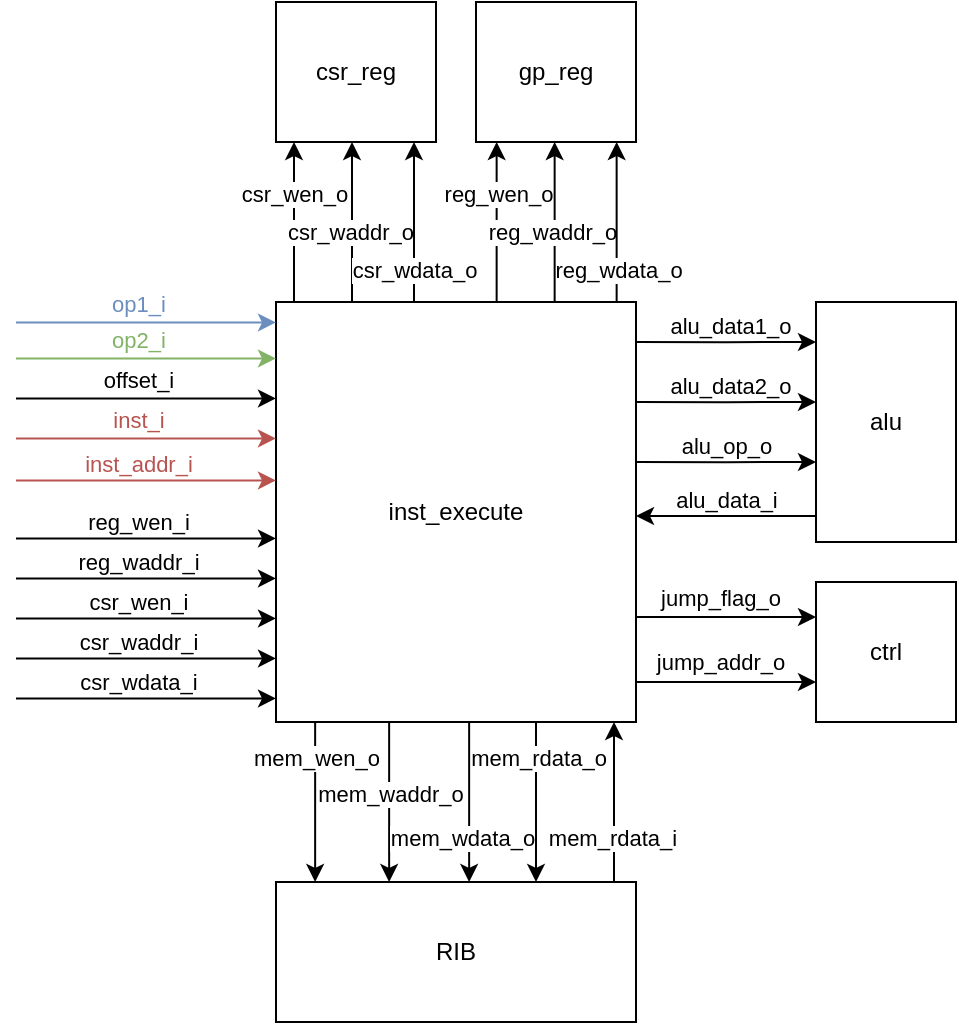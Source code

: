 <mxfile version="24.7.5">
  <diagram name="第 1 页" id="pL91bi9Go7zP24jj9Hu1">
    <mxGraphModel dx="960" dy="996" grid="1" gridSize="10" guides="1" tooltips="1" connect="1" arrows="1" fold="1" page="1" pageScale="1" pageWidth="827" pageHeight="1169" math="0" shadow="0">
      <root>
        <mxCell id="0" />
        <mxCell id="1" parent="0" />
        <mxCell id="Cx_R8YavA6_PTmJeuPWY-49" style="edgeStyle=orthogonalEdgeStyle;rounded=0;orthogonalLoop=1;jettySize=auto;html=1;exitX=1;exitY=0.75;exitDx=0;exitDy=0;entryX=0;entryY=0.25;entryDx=0;entryDy=0;" edge="1" parent="1" source="4CxefuWo_c8KhToSePK6-2" target="Cx_R8YavA6_PTmJeuPWY-48">
          <mxGeometry relative="1" as="geometry" />
        </mxCell>
        <mxCell id="Cx_R8YavA6_PTmJeuPWY-50" value="jump_flag_o" style="edgeLabel;html=1;align=center;verticalAlign=middle;resizable=0;points=[];" vertex="1" connectable="0" parent="Cx_R8YavA6_PTmJeuPWY-49">
          <mxGeometry x="-0.067" y="1" relative="1" as="geometry">
            <mxPoint y="-9" as="offset" />
          </mxGeometry>
        </mxCell>
        <mxCell id="4CxefuWo_c8KhToSePK6-2" value="inst_execute" style="rounded=0;whiteSpace=wrap;html=1;" parent="1" vertex="1">
          <mxGeometry x="510" y="480" width="180" height="210" as="geometry" />
        </mxCell>
        <mxCell id="keUReCoGRjk8XPbMsIGI-51" style="edgeStyle=orthogonalEdgeStyle;rounded=0;orthogonalLoop=1;jettySize=auto;html=1;exitX=1;exitY=0.5;exitDx=0;exitDy=0;entryX=0;entryY=0.5;entryDx=0;entryDy=0;fillColor=#dae8fc;strokeColor=#6c8ebf;" parent="1" edge="1">
          <mxGeometry relative="1" as="geometry">
            <mxPoint x="380" y="490.23" as="sourcePoint" />
            <mxPoint x="510" y="490.23" as="targetPoint" />
          </mxGeometry>
        </mxCell>
        <mxCell id="keUReCoGRjk8XPbMsIGI-52" value="&lt;font color=&quot;#6c8ebf&quot;&gt;op1_i&lt;/font&gt;" style="edgeLabel;html=1;align=center;verticalAlign=middle;resizable=0;points=[];" parent="keUReCoGRjk8XPbMsIGI-51" vertex="1" connectable="0">
          <mxGeometry x="0.234" y="2" relative="1" as="geometry">
            <mxPoint x="-19" y="-7" as="offset" />
          </mxGeometry>
        </mxCell>
        <mxCell id="keUReCoGRjk8XPbMsIGI-53" style="edgeStyle=orthogonalEdgeStyle;rounded=0;orthogonalLoop=1;jettySize=auto;html=1;entryX=0;entryY=0.5;entryDx=0;entryDy=0;" parent="1" edge="1">
          <mxGeometry relative="1" as="geometry">
            <mxPoint x="380" y="528.23" as="sourcePoint" />
            <mxPoint x="510" y="528.23" as="targetPoint" />
          </mxGeometry>
        </mxCell>
        <mxCell id="keUReCoGRjk8XPbMsIGI-54" value="offset_i" style="edgeLabel;html=1;align=center;verticalAlign=middle;resizable=0;points=[];" parent="keUReCoGRjk8XPbMsIGI-53" vertex="1" connectable="0">
          <mxGeometry x="-0.016" y="-2" relative="1" as="geometry">
            <mxPoint x="-3" y="-11" as="offset" />
          </mxGeometry>
        </mxCell>
        <mxCell id="keUReCoGRjk8XPbMsIGI-55" style="edgeStyle=orthogonalEdgeStyle;rounded=0;orthogonalLoop=1;jettySize=auto;html=1;exitX=1;exitY=0.5;exitDx=0;exitDy=0;entryX=0;entryY=0.5;entryDx=0;entryDy=0;fillColor=#d5e8d4;strokeColor=#82b366;" parent="1" edge="1">
          <mxGeometry relative="1" as="geometry">
            <mxPoint x="380" y="508.23" as="sourcePoint" />
            <mxPoint x="510" y="508.23" as="targetPoint" />
          </mxGeometry>
        </mxCell>
        <mxCell id="keUReCoGRjk8XPbMsIGI-56" value="&lt;font color=&quot;#82b366&quot;&gt;op2_i&lt;/font&gt;" style="edgeLabel;html=1;align=center;verticalAlign=middle;resizable=0;points=[];" parent="keUReCoGRjk8XPbMsIGI-55" vertex="1" connectable="0">
          <mxGeometry x="0.234" y="2" relative="1" as="geometry">
            <mxPoint x="-19" y="-7" as="offset" />
          </mxGeometry>
        </mxCell>
        <mxCell id="keUReCoGRjk8XPbMsIGI-57" style="edgeStyle=orthogonalEdgeStyle;rounded=0;orthogonalLoop=1;jettySize=auto;html=1;entryX=0;entryY=0.5;entryDx=0;entryDy=0;fillColor=#f8cecc;strokeColor=#B85450;" parent="1" edge="1">
          <mxGeometry relative="1" as="geometry">
            <mxPoint x="380" y="548.23" as="sourcePoint" />
            <mxPoint x="510" y="548.23" as="targetPoint" />
          </mxGeometry>
        </mxCell>
        <mxCell id="keUReCoGRjk8XPbMsIGI-58" value="inst_i" style="edgeLabel;html=1;align=center;verticalAlign=middle;resizable=0;points=[];fontColor=#B85450;" parent="keUReCoGRjk8XPbMsIGI-57" vertex="1" connectable="0">
          <mxGeometry x="-0.016" y="-2" relative="1" as="geometry">
            <mxPoint x="-3" y="-11" as="offset" />
          </mxGeometry>
        </mxCell>
        <mxCell id="keUReCoGRjk8XPbMsIGI-59" style="edgeStyle=orthogonalEdgeStyle;rounded=0;orthogonalLoop=1;jettySize=auto;html=1;entryX=0;entryY=0.5;entryDx=0;entryDy=0;fillColor=#f8cecc;strokeColor=#b85450;" parent="1" edge="1">
          <mxGeometry relative="1" as="geometry">
            <mxPoint x="380" y="569.23" as="sourcePoint" />
            <mxPoint x="510" y="569.23" as="targetPoint" />
          </mxGeometry>
        </mxCell>
        <mxCell id="keUReCoGRjk8XPbMsIGI-60" value="inst_addr_i" style="edgeLabel;html=1;align=center;verticalAlign=middle;resizable=0;points=[];fontColor=#B85450;" parent="keUReCoGRjk8XPbMsIGI-59" vertex="1" connectable="0">
          <mxGeometry x="-0.016" y="-2" relative="1" as="geometry">
            <mxPoint x="-3" y="-10" as="offset" />
          </mxGeometry>
        </mxCell>
        <mxCell id="keUReCoGRjk8XPbMsIGI-61" style="edgeStyle=orthogonalEdgeStyle;rounded=0;orthogonalLoop=1;jettySize=auto;html=1;entryX=0;entryY=0.5;entryDx=0;entryDy=0;" parent="1" edge="1">
          <mxGeometry relative="1" as="geometry">
            <mxPoint x="380" y="598.23" as="sourcePoint" />
            <mxPoint x="510" y="598.23" as="targetPoint" />
          </mxGeometry>
        </mxCell>
        <mxCell id="keUReCoGRjk8XPbMsIGI-62" value="reg_wen_i" style="edgeLabel;html=1;align=center;verticalAlign=middle;resizable=0;points=[];" parent="keUReCoGRjk8XPbMsIGI-61" vertex="1" connectable="0">
          <mxGeometry x="-0.016" y="-2" relative="1" as="geometry">
            <mxPoint x="-3" y="-10" as="offset" />
          </mxGeometry>
        </mxCell>
        <mxCell id="keUReCoGRjk8XPbMsIGI-63" style="edgeStyle=orthogonalEdgeStyle;rounded=0;orthogonalLoop=1;jettySize=auto;html=1;entryX=0;entryY=0.5;entryDx=0;entryDy=0;" parent="1" edge="1">
          <mxGeometry relative="1" as="geometry">
            <mxPoint x="380" y="618.23" as="sourcePoint" />
            <mxPoint x="510" y="618.23" as="targetPoint" />
          </mxGeometry>
        </mxCell>
        <mxCell id="keUReCoGRjk8XPbMsIGI-64" value="reg_waddr_i" style="edgeLabel;html=1;align=center;verticalAlign=middle;resizable=0;points=[];" parent="keUReCoGRjk8XPbMsIGI-63" vertex="1" connectable="0">
          <mxGeometry x="-0.016" y="-2" relative="1" as="geometry">
            <mxPoint x="-3" y="-10" as="offset" />
          </mxGeometry>
        </mxCell>
        <mxCell id="keUReCoGRjk8XPbMsIGI-65" style="edgeStyle=orthogonalEdgeStyle;rounded=0;orthogonalLoop=1;jettySize=auto;html=1;entryX=0;entryY=0.5;entryDx=0;entryDy=0;" parent="1" edge="1">
          <mxGeometry relative="1" as="geometry">
            <mxPoint x="380" y="638.23" as="sourcePoint" />
            <mxPoint x="510" y="638.23" as="targetPoint" />
          </mxGeometry>
        </mxCell>
        <mxCell id="keUReCoGRjk8XPbMsIGI-66" value="csr_wen_i" style="edgeLabel;html=1;align=center;verticalAlign=middle;resizable=0;points=[];" parent="keUReCoGRjk8XPbMsIGI-65" vertex="1" connectable="0">
          <mxGeometry x="-0.016" y="-2" relative="1" as="geometry">
            <mxPoint x="-3" y="-10" as="offset" />
          </mxGeometry>
        </mxCell>
        <mxCell id="keUReCoGRjk8XPbMsIGI-67" style="edgeStyle=orthogonalEdgeStyle;rounded=0;orthogonalLoop=1;jettySize=auto;html=1;entryX=0;entryY=0.5;entryDx=0;entryDy=0;" parent="1" edge="1">
          <mxGeometry relative="1" as="geometry">
            <mxPoint x="380" y="658.23" as="sourcePoint" />
            <mxPoint x="510" y="658.23" as="targetPoint" />
          </mxGeometry>
        </mxCell>
        <mxCell id="keUReCoGRjk8XPbMsIGI-68" value="csr_waddr_i" style="edgeLabel;html=1;align=center;verticalAlign=middle;resizable=0;points=[];" parent="keUReCoGRjk8XPbMsIGI-67" vertex="1" connectable="0">
          <mxGeometry x="-0.016" y="-2" relative="1" as="geometry">
            <mxPoint x="-3" y="-10" as="offset" />
          </mxGeometry>
        </mxCell>
        <mxCell id="keUReCoGRjk8XPbMsIGI-69" style="edgeStyle=orthogonalEdgeStyle;rounded=0;orthogonalLoop=1;jettySize=auto;html=1;entryX=0;entryY=0.5;entryDx=0;entryDy=0;" parent="1" edge="1">
          <mxGeometry relative="1" as="geometry">
            <mxPoint x="380" y="678.23" as="sourcePoint" />
            <mxPoint x="510" y="678.23" as="targetPoint" />
          </mxGeometry>
        </mxCell>
        <mxCell id="keUReCoGRjk8XPbMsIGI-70" value="csr_wdata_i" style="edgeLabel;html=1;align=center;verticalAlign=middle;resizable=0;points=[];" parent="keUReCoGRjk8XPbMsIGI-69" vertex="1" connectable="0">
          <mxGeometry x="-0.016" y="-2" relative="1" as="geometry">
            <mxPoint x="-3" y="-10" as="offset" />
          </mxGeometry>
        </mxCell>
        <mxCell id="Cx_R8YavA6_PTmJeuPWY-7" value="csr_reg" style="rounded=0;whiteSpace=wrap;html=1;" vertex="1" parent="1">
          <mxGeometry x="510" y="330" width="80" height="70" as="geometry" />
        </mxCell>
        <mxCell id="Cx_R8YavA6_PTmJeuPWY-8" style="edgeStyle=orthogonalEdgeStyle;rounded=0;orthogonalLoop=1;jettySize=auto;html=1;exitX=0.75;exitY=0;exitDx=0;exitDy=0;entryX=0.75;entryY=1;entryDx=0;entryDy=0;" edge="1" parent="1">
          <mxGeometry relative="1" as="geometry">
            <mxPoint x="519" y="480" as="sourcePoint" />
            <mxPoint x="519" y="400" as="targetPoint" />
          </mxGeometry>
        </mxCell>
        <mxCell id="Cx_R8YavA6_PTmJeuPWY-9" value="csr_wen_o" style="edgeLabel;html=1;align=center;verticalAlign=middle;resizable=0;points=[];" vertex="1" connectable="0" parent="Cx_R8YavA6_PTmJeuPWY-8">
          <mxGeometry x="-0.078" y="-1" relative="1" as="geometry">
            <mxPoint x="-1" y="-17" as="offset" />
          </mxGeometry>
        </mxCell>
        <mxCell id="Cx_R8YavA6_PTmJeuPWY-12" style="edgeStyle=orthogonalEdgeStyle;rounded=0;orthogonalLoop=1;jettySize=auto;html=1;exitX=0.75;exitY=0;exitDx=0;exitDy=0;entryX=0.75;entryY=1;entryDx=0;entryDy=0;endArrow=none;endFill=0;startArrow=classic;startFill=1;" edge="1" parent="1">
          <mxGeometry relative="1" as="geometry">
            <mxPoint x="566.57" y="770" as="sourcePoint" />
            <mxPoint x="566.57" y="690" as="targetPoint" />
          </mxGeometry>
        </mxCell>
        <mxCell id="Cx_R8YavA6_PTmJeuPWY-13" value="mem_waddr_o" style="edgeLabel;html=1;align=center;verticalAlign=middle;resizable=0;points=[];" vertex="1" connectable="0" parent="Cx_R8YavA6_PTmJeuPWY-12">
          <mxGeometry x="-0.078" y="-1" relative="1" as="geometry">
            <mxPoint x="-1" y="-7" as="offset" />
          </mxGeometry>
        </mxCell>
        <mxCell id="Cx_R8YavA6_PTmJeuPWY-14" value="gp_reg" style="rounded=0;whiteSpace=wrap;html=1;" vertex="1" parent="1">
          <mxGeometry x="610" y="330" width="80" height="70" as="geometry" />
        </mxCell>
        <mxCell id="Cx_R8YavA6_PTmJeuPWY-15" style="edgeStyle=orthogonalEdgeStyle;rounded=0;orthogonalLoop=1;jettySize=auto;html=1;exitX=0.75;exitY=0;exitDx=0;exitDy=0;entryX=0.75;entryY=1;entryDx=0;entryDy=0;startArrow=classic;startFill=1;endArrow=none;endFill=0;" edge="1" parent="1">
          <mxGeometry relative="1" as="geometry">
            <mxPoint x="529.57" y="770" as="sourcePoint" />
            <mxPoint x="529.57" y="690" as="targetPoint" />
          </mxGeometry>
        </mxCell>
        <mxCell id="Cx_R8YavA6_PTmJeuPWY-16" value="mem_wen_o" style="edgeLabel;html=1;align=center;verticalAlign=middle;resizable=0;points=[];" vertex="1" connectable="0" parent="Cx_R8YavA6_PTmJeuPWY-15">
          <mxGeometry x="-0.078" y="-1" relative="1" as="geometry">
            <mxPoint x="-1" y="-25" as="offset" />
          </mxGeometry>
        </mxCell>
        <mxCell id="Cx_R8YavA6_PTmJeuPWY-17" style="edgeStyle=orthogonalEdgeStyle;rounded=0;orthogonalLoop=1;jettySize=auto;html=1;exitX=0.75;exitY=0;exitDx=0;exitDy=0;entryX=0.75;entryY=1;entryDx=0;entryDy=0;endArrow=none;endFill=0;startArrow=classic;startFill=1;" edge="1" parent="1">
          <mxGeometry relative="1" as="geometry">
            <mxPoint x="606.57" y="770" as="sourcePoint" />
            <mxPoint x="606.57" y="690" as="targetPoint" />
          </mxGeometry>
        </mxCell>
        <mxCell id="Cx_R8YavA6_PTmJeuPWY-18" value="mem_wdata_o" style="edgeLabel;html=1;align=center;verticalAlign=middle;resizable=0;points=[];" vertex="1" connectable="0" parent="Cx_R8YavA6_PTmJeuPWY-17">
          <mxGeometry x="-0.078" y="-1" relative="1" as="geometry">
            <mxPoint x="-5" y="15" as="offset" />
          </mxGeometry>
        </mxCell>
        <mxCell id="Cx_R8YavA6_PTmJeuPWY-3" style="edgeStyle=orthogonalEdgeStyle;rounded=0;orthogonalLoop=1;jettySize=auto;html=1;exitX=0.75;exitY=0;exitDx=0;exitDy=0;entryX=0.75;entryY=1;entryDx=0;entryDy=0;" edge="1" parent="1">
          <mxGeometry relative="1" as="geometry">
            <mxPoint x="548" y="480" as="sourcePoint" />
            <mxPoint x="548" y="400" as="targetPoint" />
          </mxGeometry>
        </mxCell>
        <mxCell id="Cx_R8YavA6_PTmJeuPWY-4" value="csr_waddr_o" style="edgeLabel;html=1;align=center;verticalAlign=middle;resizable=0;points=[];" vertex="1" connectable="0" parent="Cx_R8YavA6_PTmJeuPWY-3">
          <mxGeometry x="-0.078" y="-1" relative="1" as="geometry">
            <mxPoint x="-2" y="2" as="offset" />
          </mxGeometry>
        </mxCell>
        <mxCell id="Cx_R8YavA6_PTmJeuPWY-10" style="edgeStyle=orthogonalEdgeStyle;rounded=0;orthogonalLoop=1;jettySize=auto;html=1;exitX=0.75;exitY=0;exitDx=0;exitDy=0;entryX=0.75;entryY=1;entryDx=0;entryDy=0;" edge="1" parent="1">
          <mxGeometry relative="1" as="geometry">
            <mxPoint x="579" y="480" as="sourcePoint" />
            <mxPoint x="579" y="400" as="targetPoint" />
          </mxGeometry>
        </mxCell>
        <mxCell id="Cx_R8YavA6_PTmJeuPWY-11" value="csr_wdata_o" style="edgeLabel;html=1;align=center;verticalAlign=middle;resizable=0;points=[];" vertex="1" connectable="0" parent="Cx_R8YavA6_PTmJeuPWY-10">
          <mxGeometry x="-0.078" y="-1" relative="1" as="geometry">
            <mxPoint x="-1" y="21" as="offset" />
          </mxGeometry>
        </mxCell>
        <mxCell id="Cx_R8YavA6_PTmJeuPWY-25" style="edgeStyle=orthogonalEdgeStyle;rounded=0;orthogonalLoop=1;jettySize=auto;html=1;exitX=0.75;exitY=0;exitDx=0;exitDy=0;entryX=0.75;entryY=1;entryDx=0;entryDy=0;" edge="1" parent="1">
          <mxGeometry relative="1" as="geometry">
            <mxPoint x="620.32" y="480" as="sourcePoint" />
            <mxPoint x="620.32" y="400" as="targetPoint" />
          </mxGeometry>
        </mxCell>
        <mxCell id="Cx_R8YavA6_PTmJeuPWY-26" value="reg_wen_o" style="edgeLabel;html=1;align=center;verticalAlign=middle;resizable=0;points=[];" vertex="1" connectable="0" parent="Cx_R8YavA6_PTmJeuPWY-25">
          <mxGeometry x="-0.078" y="-1" relative="1" as="geometry">
            <mxPoint x="-1" y="-17" as="offset" />
          </mxGeometry>
        </mxCell>
        <mxCell id="Cx_R8YavA6_PTmJeuPWY-27" style="edgeStyle=orthogonalEdgeStyle;rounded=0;orthogonalLoop=1;jettySize=auto;html=1;exitX=0.75;exitY=0;exitDx=0;exitDy=0;entryX=0.75;entryY=1;entryDx=0;entryDy=0;" edge="1" parent="1">
          <mxGeometry relative="1" as="geometry">
            <mxPoint x="649.32" y="480" as="sourcePoint" />
            <mxPoint x="649.32" y="400" as="targetPoint" />
          </mxGeometry>
        </mxCell>
        <mxCell id="Cx_R8YavA6_PTmJeuPWY-28" value="reg_waddr_o" style="edgeLabel;html=1;align=center;verticalAlign=middle;resizable=0;points=[];" vertex="1" connectable="0" parent="Cx_R8YavA6_PTmJeuPWY-27">
          <mxGeometry x="-0.078" y="-1" relative="1" as="geometry">
            <mxPoint x="-3" y="2" as="offset" />
          </mxGeometry>
        </mxCell>
        <mxCell id="Cx_R8YavA6_PTmJeuPWY-29" style="edgeStyle=orthogonalEdgeStyle;rounded=0;orthogonalLoop=1;jettySize=auto;html=1;exitX=0.75;exitY=0;exitDx=0;exitDy=0;entryX=0.75;entryY=1;entryDx=0;entryDy=0;" edge="1" parent="1">
          <mxGeometry relative="1" as="geometry">
            <mxPoint x="680.32" y="480" as="sourcePoint" />
            <mxPoint x="680.32" y="400" as="targetPoint" />
          </mxGeometry>
        </mxCell>
        <mxCell id="Cx_R8YavA6_PTmJeuPWY-30" value="reg_wdata_o" style="edgeLabel;html=1;align=center;verticalAlign=middle;resizable=0;points=[];" vertex="1" connectable="0" parent="Cx_R8YavA6_PTmJeuPWY-29">
          <mxGeometry x="-0.078" y="-1" relative="1" as="geometry">
            <mxPoint x="-1" y="21" as="offset" />
          </mxGeometry>
        </mxCell>
        <mxCell id="Cx_R8YavA6_PTmJeuPWY-31" value="RIB" style="rounded=0;whiteSpace=wrap;html=1;" vertex="1" parent="1">
          <mxGeometry x="510" y="770" width="180" height="70" as="geometry" />
        </mxCell>
        <mxCell id="Cx_R8YavA6_PTmJeuPWY-33" style="edgeStyle=orthogonalEdgeStyle;rounded=0;orthogonalLoop=1;jettySize=auto;html=1;exitX=0.75;exitY=0;exitDx=0;exitDy=0;entryX=0.75;entryY=1;entryDx=0;entryDy=0;endArrow=none;endFill=0;startArrow=classic;startFill=1;" edge="1" parent="1">
          <mxGeometry relative="1" as="geometry">
            <mxPoint x="640" y="770" as="sourcePoint" />
            <mxPoint x="640" y="690" as="targetPoint" />
          </mxGeometry>
        </mxCell>
        <mxCell id="Cx_R8YavA6_PTmJeuPWY-34" value="mem_rdata_o" style="edgeLabel;html=1;align=center;verticalAlign=middle;resizable=0;points=[];" vertex="1" connectable="0" parent="Cx_R8YavA6_PTmJeuPWY-33">
          <mxGeometry x="-0.078" y="-1" relative="1" as="geometry">
            <mxPoint y="-25" as="offset" />
          </mxGeometry>
        </mxCell>
        <mxCell id="Cx_R8YavA6_PTmJeuPWY-35" style="edgeStyle=orthogonalEdgeStyle;rounded=0;orthogonalLoop=1;jettySize=auto;html=1;exitX=0.75;exitY=0;exitDx=0;exitDy=0;entryX=0.75;entryY=1;entryDx=0;entryDy=0;endArrow=classic;endFill=1;startArrow=none;startFill=0;" edge="1" parent="1">
          <mxGeometry relative="1" as="geometry">
            <mxPoint x="679" y="770" as="sourcePoint" />
            <mxPoint x="679" y="690" as="targetPoint" />
          </mxGeometry>
        </mxCell>
        <mxCell id="Cx_R8YavA6_PTmJeuPWY-36" value="mem_rdata_i" style="edgeLabel;html=1;align=center;verticalAlign=middle;resizable=0;points=[];" vertex="1" connectable="0" parent="Cx_R8YavA6_PTmJeuPWY-35">
          <mxGeometry x="-0.078" y="-1" relative="1" as="geometry">
            <mxPoint x="-2" y="15" as="offset" />
          </mxGeometry>
        </mxCell>
        <mxCell id="Cx_R8YavA6_PTmJeuPWY-37" value="alu" style="rounded=0;whiteSpace=wrap;html=1;" vertex="1" parent="1">
          <mxGeometry x="780" y="480" width="70" height="120" as="geometry" />
        </mxCell>
        <mxCell id="Cx_R8YavA6_PTmJeuPWY-38" style="edgeStyle=orthogonalEdgeStyle;rounded=0;orthogonalLoop=1;jettySize=auto;html=1;exitX=1;exitY=0.25;exitDx=0;exitDy=0;entryX=0;entryY=0.437;entryDx=0;entryDy=0;entryPerimeter=0;" edge="1" parent="1">
          <mxGeometry relative="1" as="geometry">
            <mxPoint x="690" y="500.06" as="sourcePoint" />
            <mxPoint x="780" y="500.0" as="targetPoint" />
            <Array as="points">
              <mxPoint x="735" y="499.56" />
              <mxPoint x="735" y="499.56" />
            </Array>
          </mxGeometry>
        </mxCell>
        <mxCell id="Cx_R8YavA6_PTmJeuPWY-39" value="alu_data1_o" style="edgeLabel;html=1;align=center;verticalAlign=middle;resizable=0;points=[];" vertex="1" connectable="0" parent="Cx_R8YavA6_PTmJeuPWY-38">
          <mxGeometry x="0.084" relative="1" as="geometry">
            <mxPoint x="-2" y="-8" as="offset" />
          </mxGeometry>
        </mxCell>
        <mxCell id="Cx_R8YavA6_PTmJeuPWY-40" style="edgeStyle=orthogonalEdgeStyle;rounded=0;orthogonalLoop=1;jettySize=auto;html=1;exitX=1;exitY=0.25;exitDx=0;exitDy=0;entryX=0;entryY=0.437;entryDx=0;entryDy=0;entryPerimeter=0;" edge="1" parent="1">
          <mxGeometry relative="1" as="geometry">
            <mxPoint x="690" y="530.06" as="sourcePoint" />
            <mxPoint x="780" y="530" as="targetPoint" />
            <Array as="points">
              <mxPoint x="735" y="529.56" />
              <mxPoint x="735" y="529.56" />
            </Array>
          </mxGeometry>
        </mxCell>
        <mxCell id="Cx_R8YavA6_PTmJeuPWY-41" value="alu_data2_o" style="edgeLabel;html=1;align=center;verticalAlign=middle;resizable=0;points=[];" vertex="1" connectable="0" parent="Cx_R8YavA6_PTmJeuPWY-40">
          <mxGeometry x="0.084" relative="1" as="geometry">
            <mxPoint x="-2" y="-8" as="offset" />
          </mxGeometry>
        </mxCell>
        <mxCell id="Cx_R8YavA6_PTmJeuPWY-42" style="edgeStyle=orthogonalEdgeStyle;rounded=0;orthogonalLoop=1;jettySize=auto;html=1;exitX=1;exitY=0.25;exitDx=0;exitDy=0;entryX=0;entryY=0.437;entryDx=0;entryDy=0;entryPerimeter=0;" edge="1" parent="1">
          <mxGeometry relative="1" as="geometry">
            <mxPoint x="690" y="560.06" as="sourcePoint" />
            <mxPoint x="780" y="560" as="targetPoint" />
            <Array as="points">
              <mxPoint x="735" y="559.56" />
              <mxPoint x="735" y="559.56" />
            </Array>
          </mxGeometry>
        </mxCell>
        <mxCell id="Cx_R8YavA6_PTmJeuPWY-43" value="alu_op_o" style="edgeLabel;html=1;align=center;verticalAlign=middle;resizable=0;points=[];" vertex="1" connectable="0" parent="Cx_R8YavA6_PTmJeuPWY-42">
          <mxGeometry x="0.084" relative="1" as="geometry">
            <mxPoint x="-4" y="-8" as="offset" />
          </mxGeometry>
        </mxCell>
        <mxCell id="Cx_R8YavA6_PTmJeuPWY-44" style="edgeStyle=orthogonalEdgeStyle;rounded=0;orthogonalLoop=1;jettySize=auto;html=1;" edge="1" parent="1">
          <mxGeometry relative="1" as="geometry">
            <mxPoint x="780.0" y="587.011" as="sourcePoint" />
            <mxPoint x="690" y="587" as="targetPoint" />
          </mxGeometry>
        </mxCell>
        <mxCell id="Cx_R8YavA6_PTmJeuPWY-45" value="alu_data_i" style="edgeLabel;html=1;align=center;verticalAlign=middle;resizable=0;points=[];" vertex="1" connectable="0" parent="Cx_R8YavA6_PTmJeuPWY-44">
          <mxGeometry x="-0.114" y="1" relative="1" as="geometry">
            <mxPoint x="-5" y="-9" as="offset" />
          </mxGeometry>
        </mxCell>
        <mxCell id="Cx_R8YavA6_PTmJeuPWY-48" value="ctrl" style="rounded=0;whiteSpace=wrap;html=1;" vertex="1" parent="1">
          <mxGeometry x="780" y="620" width="70" height="70" as="geometry" />
        </mxCell>
        <mxCell id="Cx_R8YavA6_PTmJeuPWY-55" style="edgeStyle=orthogonalEdgeStyle;rounded=0;orthogonalLoop=1;jettySize=auto;html=1;exitX=1;exitY=0.75;exitDx=0;exitDy=0;entryX=0;entryY=0.25;entryDx=0;entryDy=0;" edge="1" parent="1">
          <mxGeometry relative="1" as="geometry">
            <mxPoint x="690" y="670" as="sourcePoint" />
            <mxPoint x="780" y="670" as="targetPoint" />
          </mxGeometry>
        </mxCell>
        <mxCell id="Cx_R8YavA6_PTmJeuPWY-56" value="jump_addr_o" style="edgeLabel;html=1;align=center;verticalAlign=middle;resizable=0;points=[];" vertex="1" connectable="0" parent="Cx_R8YavA6_PTmJeuPWY-55">
          <mxGeometry x="-0.067" y="1" relative="1" as="geometry">
            <mxPoint y="-9" as="offset" />
          </mxGeometry>
        </mxCell>
      </root>
    </mxGraphModel>
  </diagram>
</mxfile>
